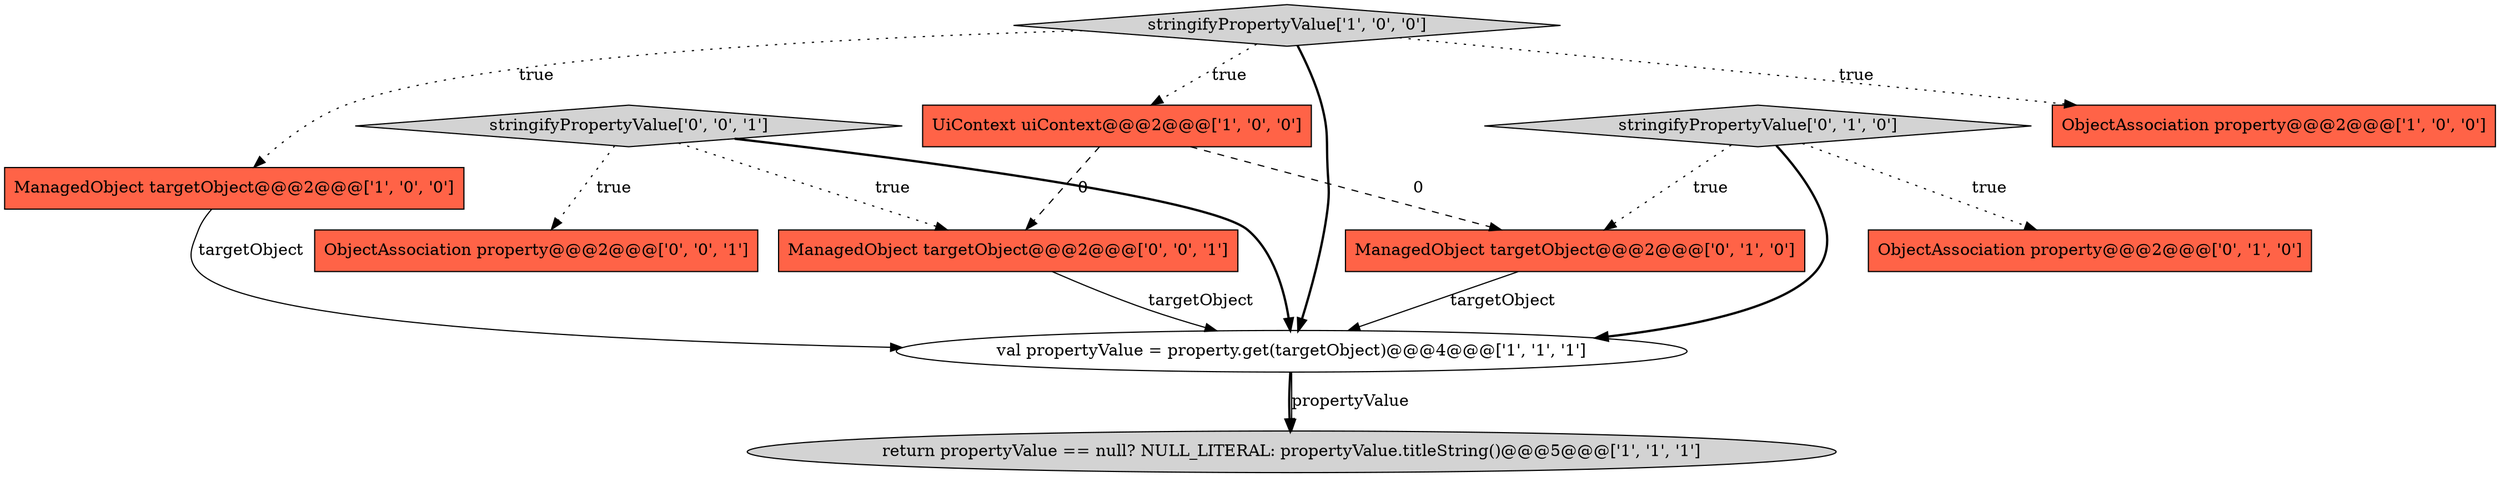 digraph {
10 [style = filled, label = "ObjectAssociation property@@@2@@@['0', '0', '1']", fillcolor = tomato, shape = box image = "AAA0AAABBB3BBB"];
2 [style = filled, label = "ManagedObject targetObject@@@2@@@['1', '0', '0']", fillcolor = tomato, shape = box image = "AAA0AAABBB1BBB"];
5 [style = filled, label = "UiContext uiContext@@@2@@@['1', '0', '0']", fillcolor = tomato, shape = box image = "AAA1AAABBB1BBB"];
11 [style = filled, label = "ManagedObject targetObject@@@2@@@['0', '0', '1']", fillcolor = tomato, shape = box image = "AAA0AAABBB3BBB"];
8 [style = filled, label = "ManagedObject targetObject@@@2@@@['0', '1', '0']", fillcolor = tomato, shape = box image = "AAA1AAABBB2BBB"];
1 [style = filled, label = "stringifyPropertyValue['1', '0', '0']", fillcolor = lightgray, shape = diamond image = "AAA0AAABBB1BBB"];
9 [style = filled, label = "stringifyPropertyValue['0', '0', '1']", fillcolor = lightgray, shape = diamond image = "AAA0AAABBB3BBB"];
4 [style = filled, label = "ObjectAssociation property@@@2@@@['1', '0', '0']", fillcolor = tomato, shape = box image = "AAA0AAABBB1BBB"];
7 [style = filled, label = "ObjectAssociation property@@@2@@@['0', '1', '0']", fillcolor = tomato, shape = box image = "AAA0AAABBB2BBB"];
6 [style = filled, label = "stringifyPropertyValue['0', '1', '0']", fillcolor = lightgray, shape = diamond image = "AAA0AAABBB2BBB"];
3 [style = filled, label = "return propertyValue == null? NULL_LITERAL: propertyValue.titleString()@@@5@@@['1', '1', '1']", fillcolor = lightgray, shape = ellipse image = "AAA0AAABBB1BBB"];
0 [style = filled, label = "val propertyValue = property.get(targetObject)@@@4@@@['1', '1', '1']", fillcolor = white, shape = ellipse image = "AAA0AAABBB1BBB"];
0->3 [style = bold, label=""];
5->8 [style = dashed, label="0"];
8->0 [style = solid, label="targetObject"];
6->0 [style = bold, label=""];
1->4 [style = dotted, label="true"];
1->0 [style = bold, label=""];
11->0 [style = solid, label="targetObject"];
2->0 [style = solid, label="targetObject"];
9->0 [style = bold, label=""];
1->2 [style = dotted, label="true"];
9->10 [style = dotted, label="true"];
5->11 [style = dashed, label="0"];
6->8 [style = dotted, label="true"];
1->5 [style = dotted, label="true"];
9->11 [style = dotted, label="true"];
0->3 [style = solid, label="propertyValue"];
6->7 [style = dotted, label="true"];
}
